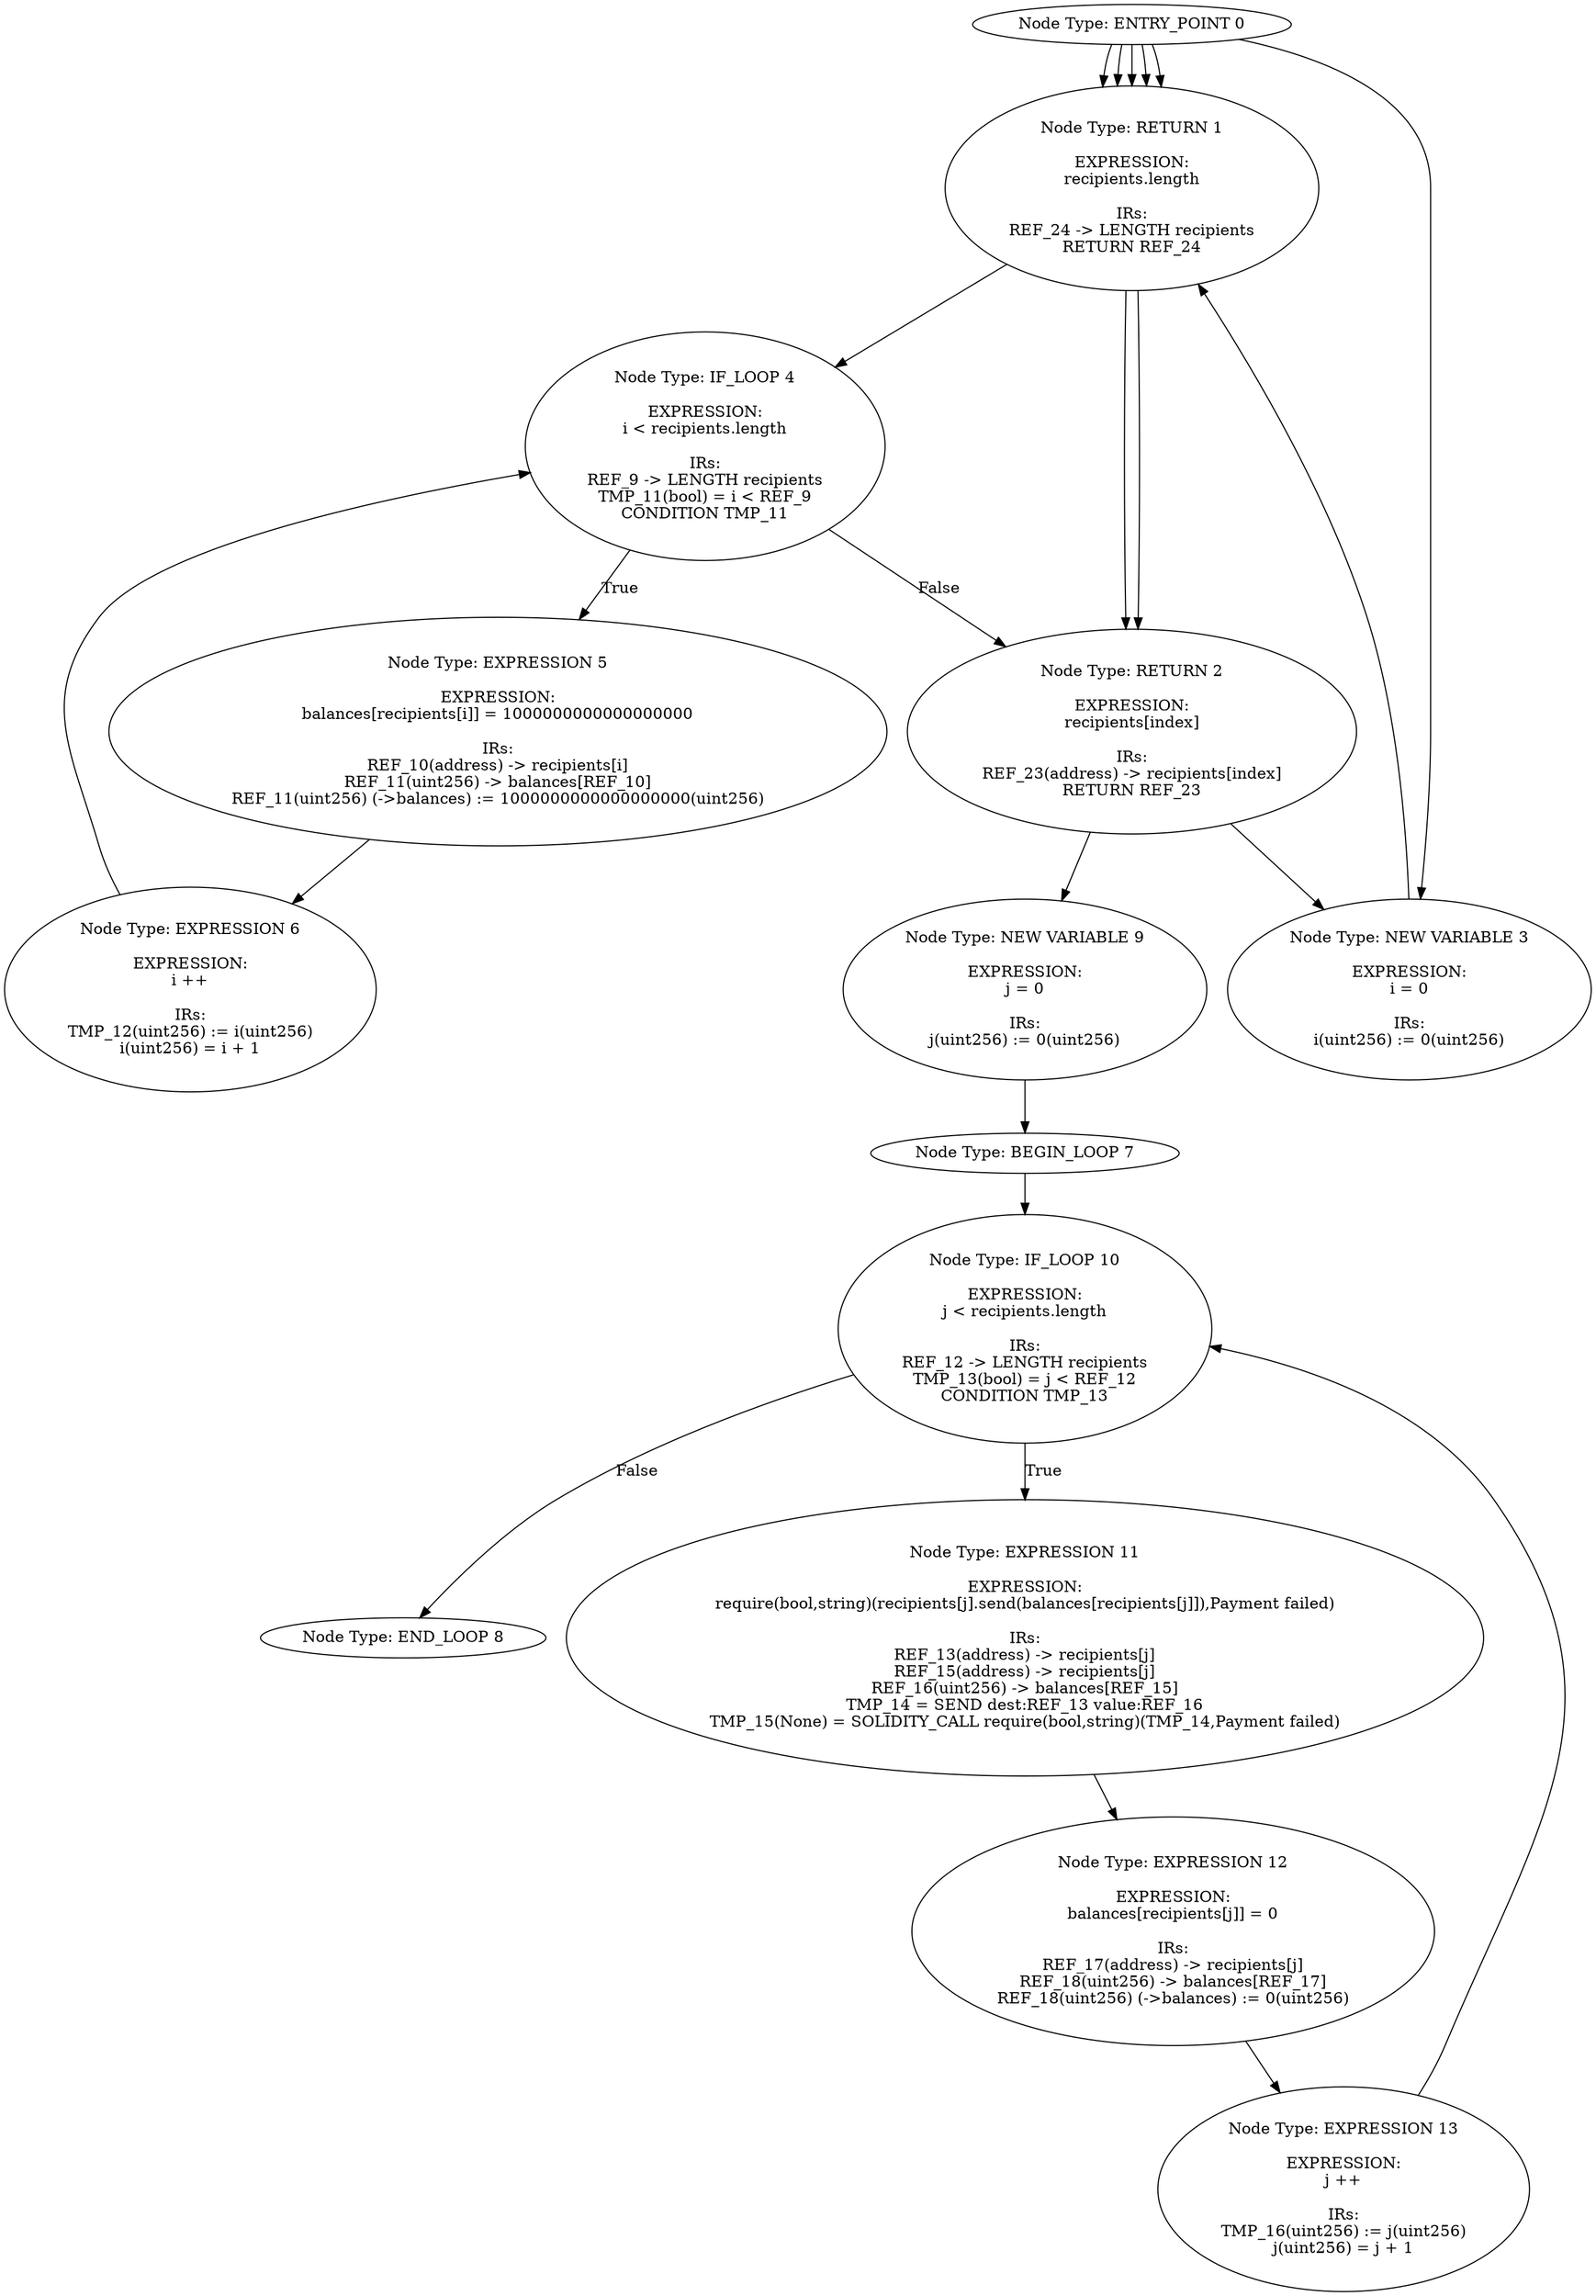 digraph CFG {
0[label="Node Type: ENTRY_POINT 0
"];
0->1;
1[label="Node Type: EXPRESSION 1

EXPRESSION:
recipients.push(newRecipient)

IRs:
REF_20 -> LENGTH recipients
TMP_18(uint256) := REF_20(uint256)
TMP_19(uint256) = TMP_18 + 1
REF_20(uint256) (->recipients) := TMP_19(uint256)
REF_21(address) -> recipients[TMP_18]
REF_21(address) (->recipients) := newRecipient(address)"];
0[label="Node Type: ENTRY_POINT 0
"];
0->1;
1[label="Node Type: EXPRESSION 1

EXPRESSION:
recipients.push(0x1111111111111111111111111111111111111111)

IRs:
REF_1 -> LENGTH recipients
TMP_1(uint256) := REF_1(uint256)
TMP_2(uint256) = TMP_1 + 1
REF_1(uint256) (->recipients) := TMP_2(uint256)
REF_2(address) -> recipients[TMP_1]
REF_2(address) (->recipients) := 97433442488726861213578988847752201310395502865(address)"];
1->2;
2[label="Node Type: EXPRESSION 2

EXPRESSION:
recipients.push(0x2222222222222222222222222222222222222222)

IRs:
REF_4 -> LENGTH recipients
TMP_4(uint256) := REF_4(uint256)
TMP_5(uint256) = TMP_4 + 1
REF_4(uint256) (->recipients) := TMP_5(uint256)
REF_5(address) -> recipients[TMP_4]
REF_5(address) (->recipients) := 194866884977453722427157977695504402620791005730(address)"];
2->3;
3[label="Node Type: EXPRESSION 3

EXPRESSION:
recipients.push(0x3333333333333333333333333333333333333333)

IRs:
REF_7 -> LENGTH recipients
TMP_7(uint256) := REF_7(uint256)
TMP_8(uint256) = TMP_7 + 1
REF_7(uint256) (->recipients) := TMP_8(uint256)
REF_8(address) -> recipients[TMP_7]
REF_8(address) (->recipients) := 292300327466180583640736966543256603931186508595(address)"];
0[label="Node Type: ENTRY_POINT 0
"];
0->1;
1[label="Node Type: EXPRESSION 1

EXPRESSION:
require(bool,string)(msg.value > 0,Must send ETH to deposit)

IRs:
TMP_9(bool) = msg.value > 0
TMP_10(None) = SOLIDITY_CALL require(bool,string)(TMP_9,Must send ETH to deposit)"];
0[label="Node Type: ENTRY_POINT 0
"];
0->3;
1[label="Node Type: BEGIN_LOOP 1
"];
1->4;
2[label="Node Type: END_LOOP 2
"];
2->9;
3[label="Node Type: NEW VARIABLE 3

EXPRESSION:
i = 0

IRs:
i(uint256) := 0(uint256)"];
3->1;
4[label="Node Type: IF_LOOP 4

EXPRESSION:
i < recipients.length

IRs:
REF_9 -> LENGTH recipients
TMP_11(bool) = i < REF_9
CONDITION TMP_11"];
4->5[label="True"];
4->2[label="False"];
5[label="Node Type: EXPRESSION 5

EXPRESSION:
balances[recipients[i]] = 1000000000000000000

IRs:
REF_10(address) -> recipients[i]
REF_11(uint256) -> balances[REF_10]
REF_11(uint256) (->balances) := 1000000000000000000(uint256)"];
5->6;
6[label="Node Type: EXPRESSION 6

EXPRESSION:
i ++

IRs:
TMP_12(uint256) := i(uint256)
i(uint256) = i + 1"];
6->4;
7[label="Node Type: BEGIN_LOOP 7
"];
7->10;
8[label="Node Type: END_LOOP 8
"];
9[label="Node Type: NEW VARIABLE 9

EXPRESSION:
j = 0

IRs:
j(uint256) := 0(uint256)"];
9->7;
10[label="Node Type: IF_LOOP 10

EXPRESSION:
j < recipients.length

IRs:
REF_12 -> LENGTH recipients
TMP_13(bool) = j < REF_12
CONDITION TMP_13"];
10->11[label="True"];
10->8[label="False"];
11[label="Node Type: EXPRESSION 11

EXPRESSION:
require(bool,string)(recipients[j].send(balances[recipients[j]]),Payment failed)

IRs:
REF_13(address) -> recipients[j]
REF_15(address) -> recipients[j]
REF_16(uint256) -> balances[REF_15]
TMP_14 = SEND dest:REF_13 value:REF_16
TMP_15(None) = SOLIDITY_CALL require(bool,string)(TMP_14,Payment failed)"];
11->12;
12[label="Node Type: EXPRESSION 12

EXPRESSION:
balances[recipients[j]] = 0

IRs:
REF_17(address) -> recipients[j]
REF_18(uint256) -> balances[REF_17]
REF_18(uint256) (->balances) := 0(uint256)"];
12->13;
13[label="Node Type: EXPRESSION 13

EXPRESSION:
j ++

IRs:
TMP_16(uint256) := j(uint256)
j(uint256) = j + 1"];
13->10;
0[label="Node Type: ENTRY_POINT 0
"];
0->1;
1[label="Node Type: EXPRESSION 1

EXPRESSION:
require(bool,string)(index < recipients.length,Index out of bounds)

IRs:
REF_22 -> LENGTH recipients
TMP_20(bool) = index < REF_22
TMP_21(None) = SOLIDITY_CALL require(bool,string)(TMP_20,Index out of bounds)"];
1->2;
2[label="Node Type: RETURN 2

EXPRESSION:
recipients[index]

IRs:
REF_23(address) -> recipients[index]
RETURN REF_23"];
0[label="Node Type: ENTRY_POINT 0
"];
0->1;
1[label="Node Type: RETURN 1

EXPRESSION:
recipients.length

IRs:
REF_24 -> LENGTH recipients
RETURN REF_24"];
}
